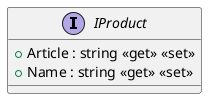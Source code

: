 @startuml
interface IProduct {
    + Article : string <<get>> <<set>>
    + Name : string <<get>> <<set>>
}
@enduml
